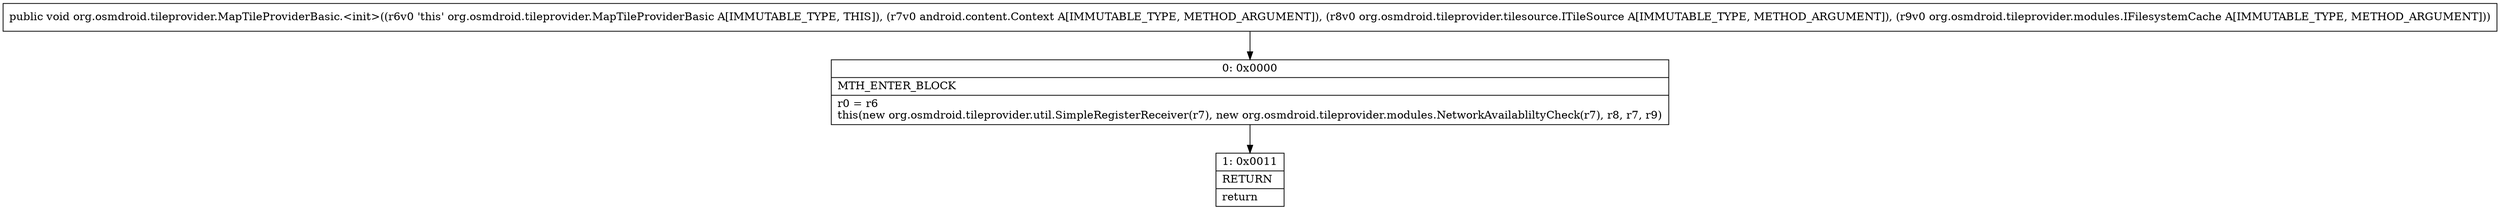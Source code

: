 digraph "CFG fororg.osmdroid.tileprovider.MapTileProviderBasic.\<init\>(Landroid\/content\/Context;Lorg\/osmdroid\/tileprovider\/tilesource\/ITileSource;Lorg\/osmdroid\/tileprovider\/modules\/IFilesystemCache;)V" {
Node_0 [shape=record,label="{0\:\ 0x0000|MTH_ENTER_BLOCK\l|r0 = r6\lthis(new org.osmdroid.tileprovider.util.SimpleRegisterReceiver(r7), new org.osmdroid.tileprovider.modules.NetworkAvailabliltyCheck(r7), r8, r7, r9)\l}"];
Node_1 [shape=record,label="{1\:\ 0x0011|RETURN\l|return\l}"];
MethodNode[shape=record,label="{public void org.osmdroid.tileprovider.MapTileProviderBasic.\<init\>((r6v0 'this' org.osmdroid.tileprovider.MapTileProviderBasic A[IMMUTABLE_TYPE, THIS]), (r7v0 android.content.Context A[IMMUTABLE_TYPE, METHOD_ARGUMENT]), (r8v0 org.osmdroid.tileprovider.tilesource.ITileSource A[IMMUTABLE_TYPE, METHOD_ARGUMENT]), (r9v0 org.osmdroid.tileprovider.modules.IFilesystemCache A[IMMUTABLE_TYPE, METHOD_ARGUMENT])) }"];
MethodNode -> Node_0;
Node_0 -> Node_1;
}


